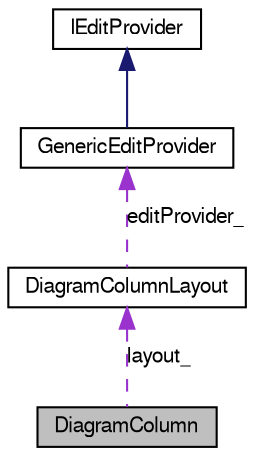 digraph G
{
  bgcolor="transparent";
  edge [fontname="FreeSans",fontsize=10,labelfontname="FreeSans",labelfontsize=10];
  node [fontname="FreeSans",fontsize=10,shape=record];
  Node1 [label="DiagramColumn",height=0.2,width=0.4,color="black", fillcolor="grey75", style="filled" fontcolor="black"];
  Node2 -> Node1 [dir=back,color="darkorchid3",fontsize=10,style="dashed",label="layout_",fontname="FreeSans"];
  Node2 [label="DiagramColumnLayout",height=0.2,width=0.4,color="black",URL="$class_diagram_column_layout.html",tooltip="DiagramColumnLayout class."];
  Node3 -> Node2 [dir=back,color="darkorchid3",fontsize=10,style="dashed",label="editProvider_",fontname="FreeSans"];
  Node3 [label="GenericEditProvider",height=0.2,width=0.4,color="black",URL="$class_generic_edit_provider.html",tooltip="GenericEditProvider class."];
  Node4 -> Node3 [dir=back,color="midnightblue",fontsize=10,style="solid",fontname="FreeSans"];
  Node4 [label="IEditProvider",height=0.2,width=0.4,color="black",URL="$class_i_edit_provider.html",tooltip="IEditProvider interface."];
}
